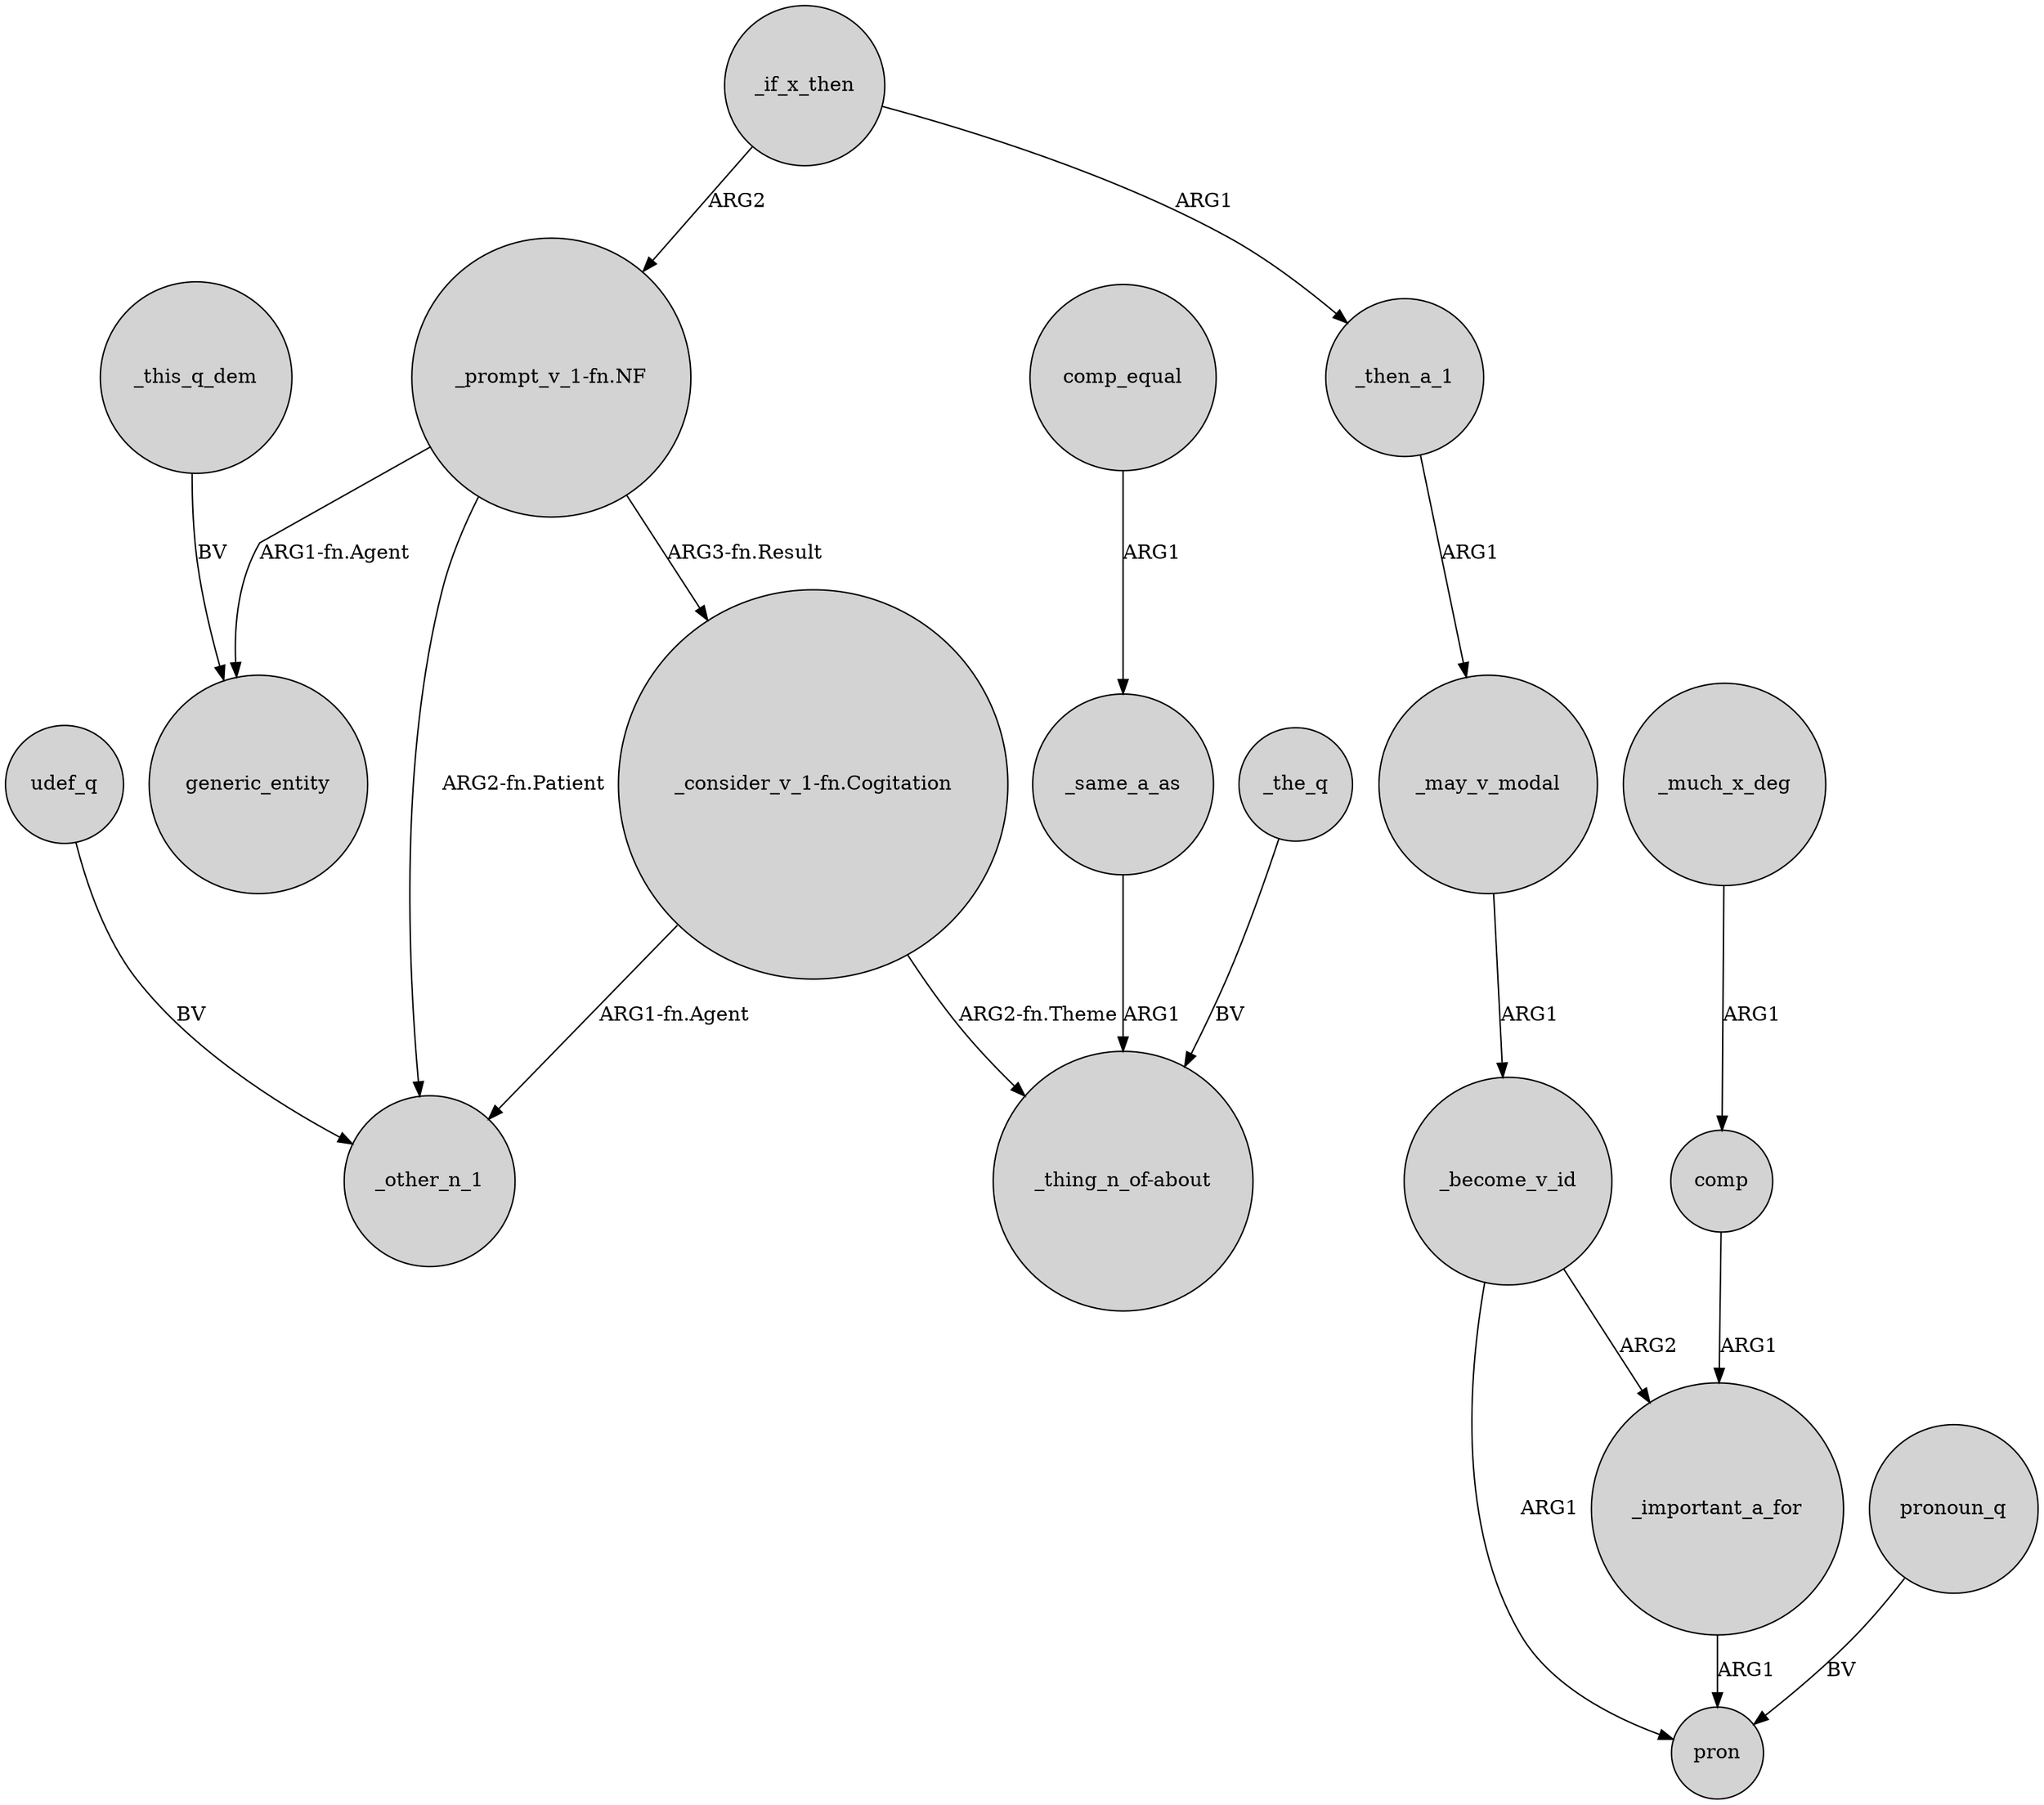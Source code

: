 digraph {
	node [shape=circle style=filled]
	"_prompt_v_1-fn.NF" -> "_consider_v_1-fn.Cogitation" [label="ARG3-fn.Result"]
	_if_x_then -> _then_a_1 [label=ARG1]
	_may_v_modal -> _become_v_id [label=ARG1]
	_become_v_id -> pron [label=ARG1]
	_become_v_id -> _important_a_for [label=ARG2]
	"_prompt_v_1-fn.NF" -> generic_entity [label="ARG1-fn.Agent"]
	udef_q -> _other_n_1 [label=BV]
	pronoun_q -> pron [label=BV]
	"_prompt_v_1-fn.NF" -> _other_n_1 [label="ARG2-fn.Patient"]
	_this_q_dem -> generic_entity [label=BV]
	comp_equal -> _same_a_as [label=ARG1]
	_important_a_for -> pron [label=ARG1]
	"_consider_v_1-fn.Cogitation" -> "_thing_n_of-about" [label="ARG2-fn.Theme"]
	_if_x_then -> "_prompt_v_1-fn.NF" [label=ARG2]
	"_consider_v_1-fn.Cogitation" -> _other_n_1 [label="ARG1-fn.Agent"]
	comp -> _important_a_for [label=ARG1]
	_the_q -> "_thing_n_of-about" [label=BV]
	_much_x_deg -> comp [label=ARG1]
	_same_a_as -> "_thing_n_of-about" [label=ARG1]
	_then_a_1 -> _may_v_modal [label=ARG1]
}

